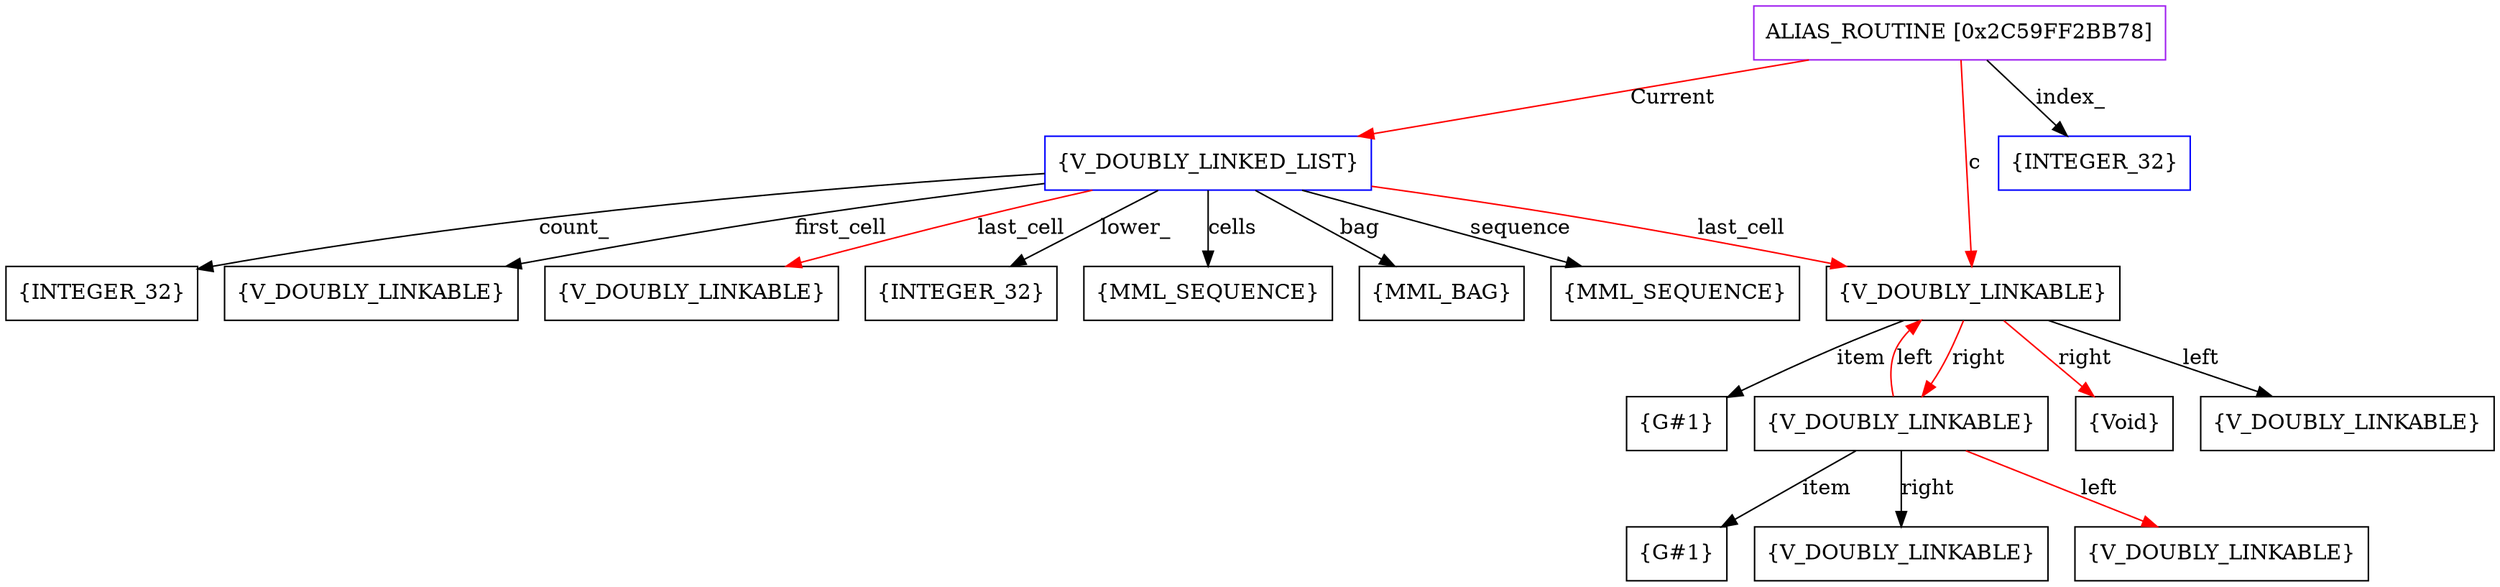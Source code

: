 digraph g {
	node [shape=box]
	b1[color=purple label=<ALIAS_ROUTINE [0x2C59FF2BB78]>]
	b2[color=blue label=<{V_DOUBLY_LINKED_LIST}>]
	b3[label=<{INTEGER_32}>]
	b4[label=<{MML_BAG}>]
	b5[label=<{MML_SEQUENCE}>]
	b6[label=<{INTEGER_32}>]
	b7[label=<{V_DOUBLY_LINKABLE}>]
	b8[label=<{V_DOUBLY_LINKABLE}>]
	b9[label=<{V_DOUBLY_LINKABLE}>]
	b10[label=<{G#1}>]
	b11[label=<{V_DOUBLY_LINKABLE}>]
	b12[label=<{G#1}>]
	b13[label=<{V_DOUBLY_LINKABLE}>]
	b14[label=<{V_DOUBLY_LINKABLE}>]
	b15[label=<{Void}>]
	b16[label=<{V_DOUBLY_LINKABLE}>]
	b17[label=<{MML_SEQUENCE}>]
	b18[color=blue label=<{INTEGER_32}>]
	b1->b2[color=red label=<Current>]
	b2->b3[label=<lower_>]
	b2->b4[label=<bag>]
	b2->b5[label=<sequence>]
	b2->b6[label=<count_>]
	b2->b7[label=<first_cell>]
	b2->b8[color=red label=<last_cell>]
	b2->b9[color=red label=<last_cell>]
	b9->b10[label=<item>]
	b9->b11[color=red label=<right>]
	b11->b12[label=<item>]
	b11->b13[label=<right>]
	b11->b14[color=red label=<left>]
	b11->b9[color=red label=<left>]
	b9->b15[color=red label=<right>]
	b9->b16[label=<left>]
	b2->b17[label=<cells>]
	b1->b9[color=red label=<c>]
	b1->b18[label=<index_>]
}
